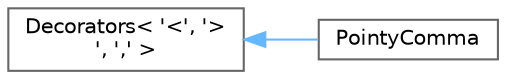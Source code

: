 digraph "Graphical Class Hierarchy"
{
 // LATEX_PDF_SIZE
  bgcolor="transparent";
  edge [fontname=Helvetica,fontsize=10,labelfontname=Helvetica,labelfontsize=10];
  node [fontname=Helvetica,fontsize=10,shape=box,height=0.2,width=0.4];
  rankdir="LR";
  Node0 [id="Node000000",label="Decorators\< '\<', '\>\l', ',' \>",height=0.2,width=0.4,color="grey40", fillcolor="white", style="filled",URL="$structFoam_1_1FlatOutput_1_1Decorators.html",tooltip=" "];
  Node0 -> Node1 [id="edge4504_Node000000_Node000001",dir="back",color="steelblue1",style="solid",tooltip=" "];
  Node1 [id="Node000001",label="PointyComma",height=0.2,width=0.4,color="grey40", fillcolor="white", style="filled",URL="$structFoam_1_1FlatOutput_1_1PointyComma.html",tooltip="Surround with '<' and '>' separate with ','."];
}
